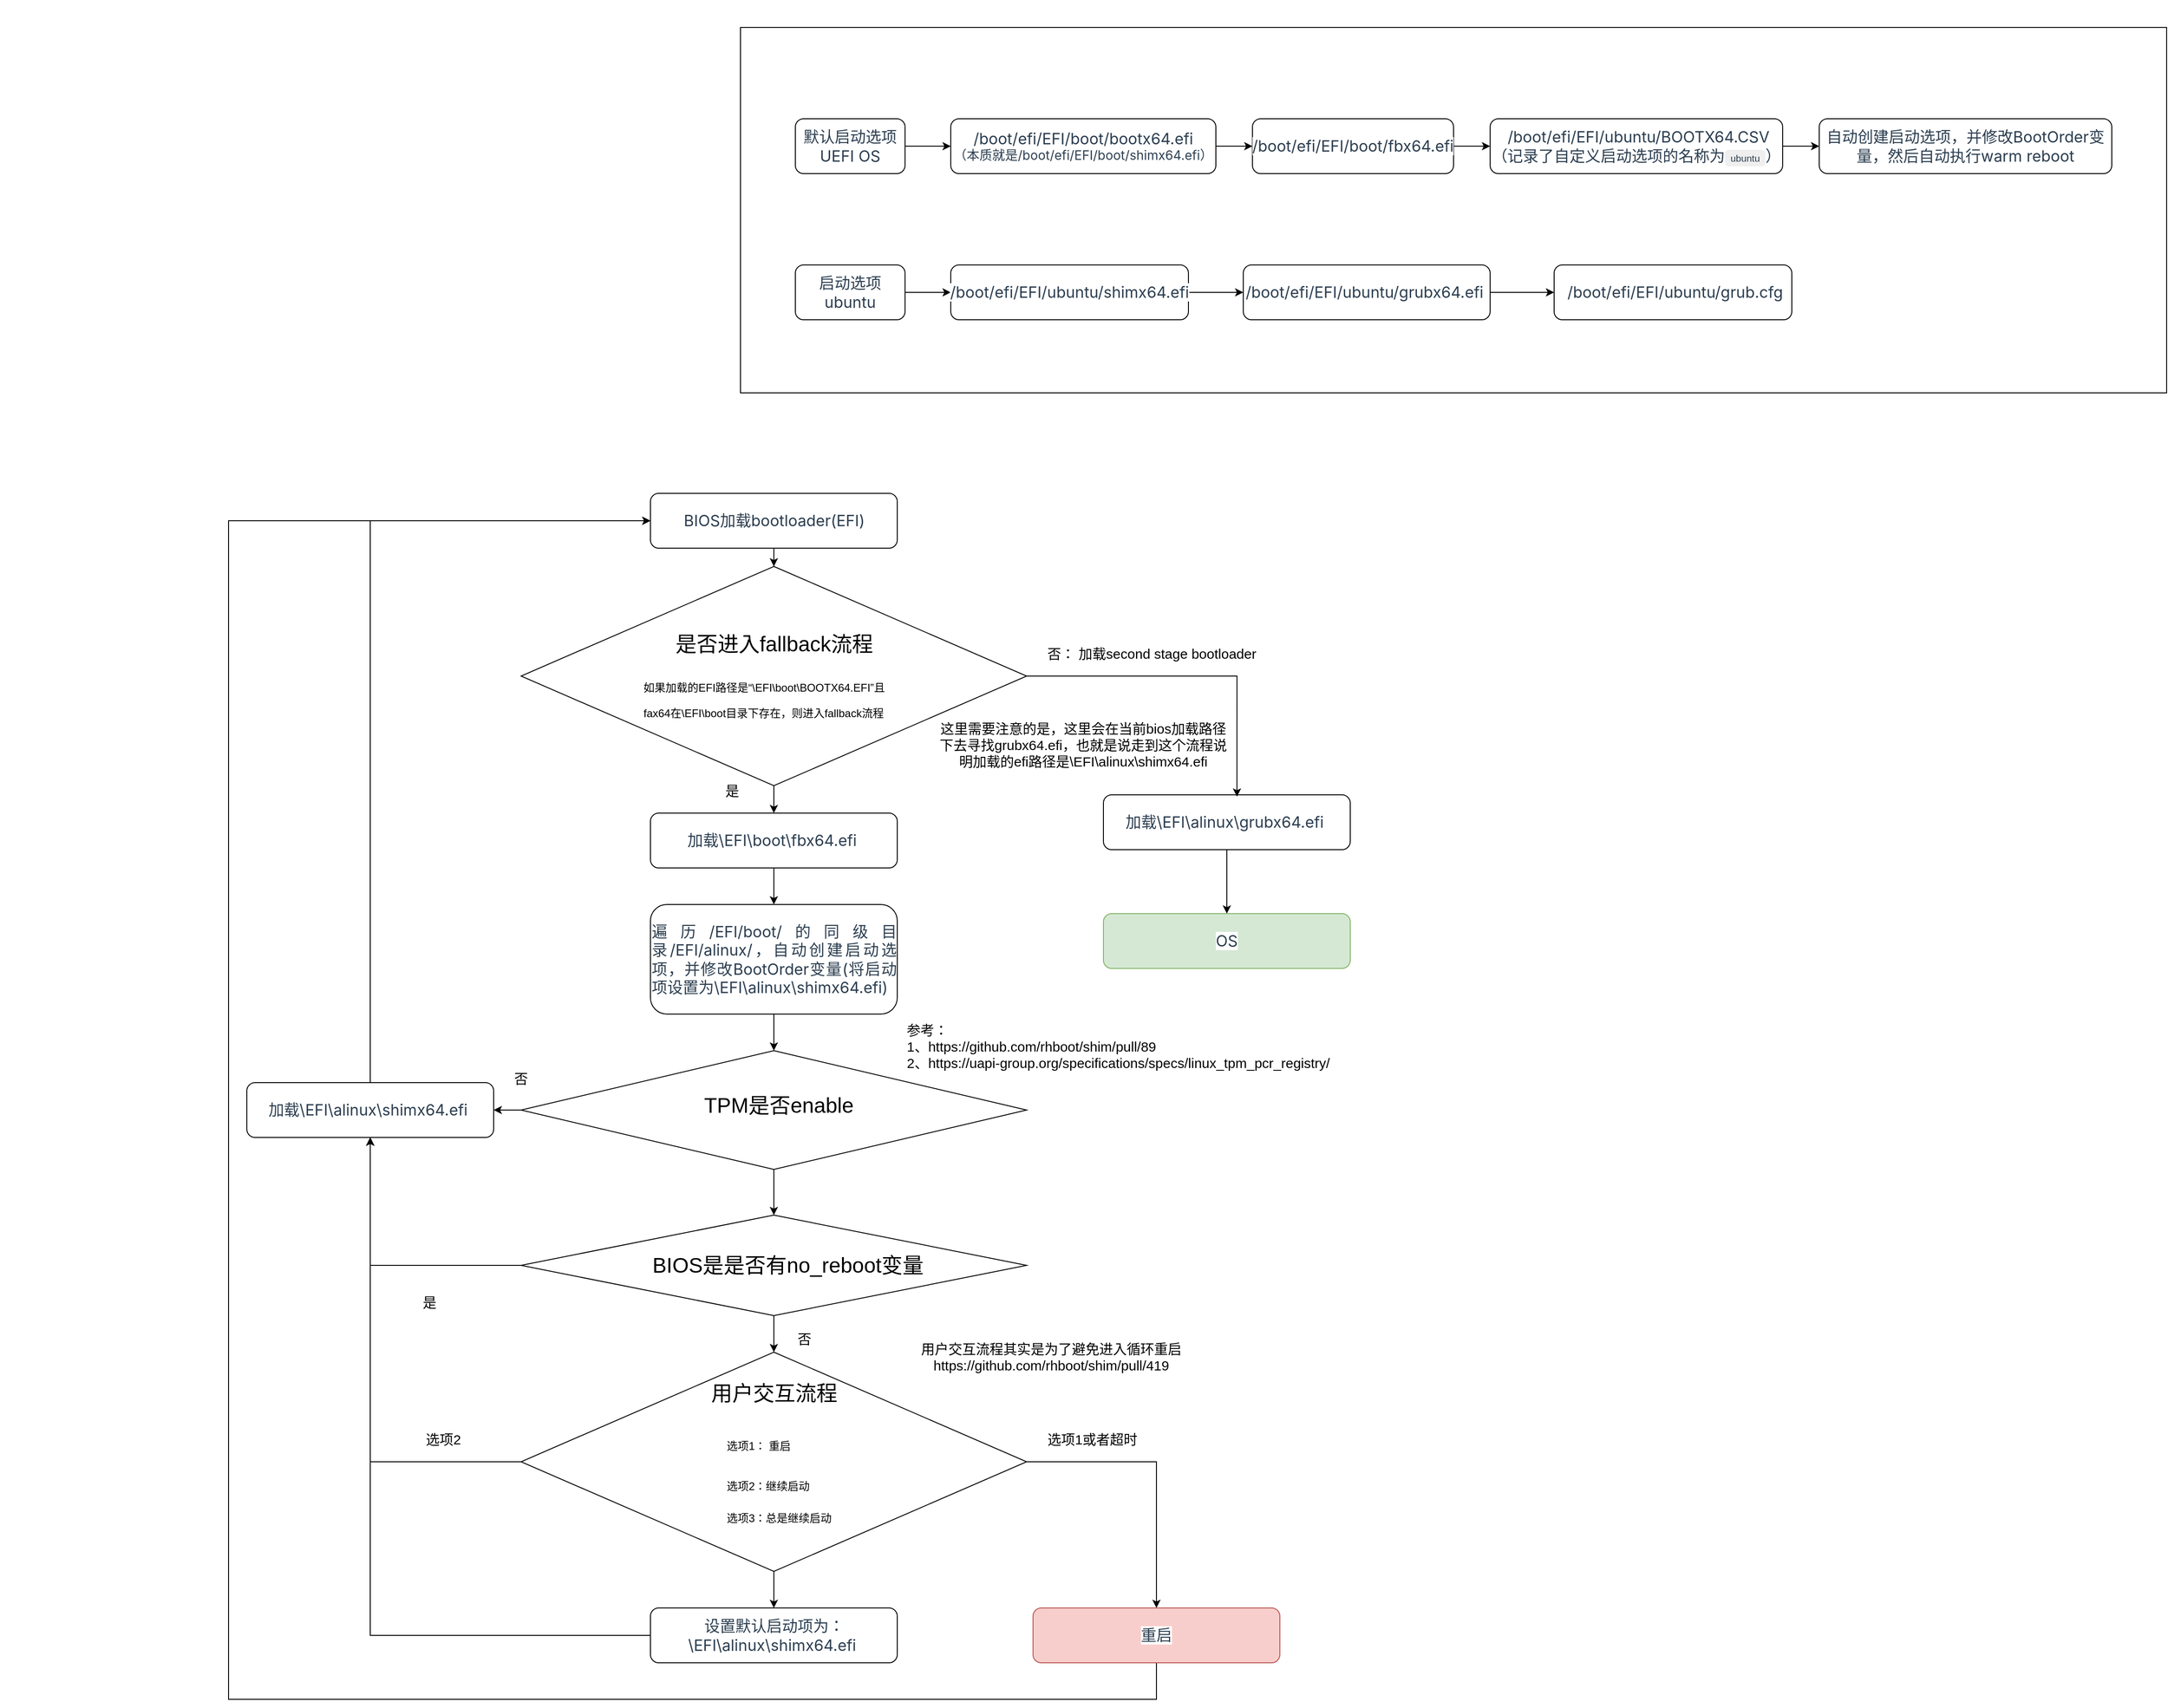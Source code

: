 <mxfile version="24.7.13">
  <diagram name="第 1 页" id="mMlDlkdDfd4doMFzdmtv">
    <mxGraphModel dx="3728" dy="1106" grid="1" gridSize="10" guides="1" tooltips="1" connect="1" arrows="1" fold="1" page="1" pageScale="1" pageWidth="827" pageHeight="1169" math="0" shadow="0">
      <root>
        <mxCell id="0" />
        <mxCell id="1" parent="0" />
        <mxCell id="ULLMlvIF7ydcDEZkrely-18" value="" style="rounded=0;whiteSpace=wrap;html=1;" parent="1" vertex="1">
          <mxGeometry x="-810" y="100" width="1560" height="400" as="geometry" />
        </mxCell>
        <mxCell id="ULLMlvIF7ydcDEZkrely-6" style="edgeStyle=orthogonalEdgeStyle;rounded=0;orthogonalLoop=1;jettySize=auto;html=1;exitX=1;exitY=0.5;exitDx=0;exitDy=0;" parent="1" source="ULLMlvIF7ydcDEZkrely-1" target="ULLMlvIF7ydcDEZkrely-2" edge="1">
          <mxGeometry relative="1" as="geometry" />
        </mxCell>
        <mxCell id="ULLMlvIF7ydcDEZkrely-1" value="&lt;span style=&quot;color: rgb(44, 62, 80); font-family: -apple-system, BlinkMacSystemFont, &amp;quot;Segoe UI&amp;quot;, Roboto, &amp;quot;Helvetica Neue&amp;quot;, Arial, &amp;quot;Noto Sans&amp;quot;, STHeiti, &amp;quot;Microsoft YaHei&amp;quot;, SimSun, sans-serif, &amp;quot;Apple Color Emoji&amp;quot;, &amp;quot;Segoe UI Emoji&amp;quot;, &amp;quot;Segoe UI Symbol&amp;quot;, &amp;quot;Noto Color Emoji&amp;quot;; font-size: 17px; text-align: justify; background-color: rgb(255, 255, 255);&quot;&gt;默认启动选项UEFI OS&lt;/span&gt;" style="rounded=1;whiteSpace=wrap;html=1;" parent="1" vertex="1">
          <mxGeometry x="-750" y="200" width="120" height="60" as="geometry" />
        </mxCell>
        <mxCell id="ULLMlvIF7ydcDEZkrely-7" style="edgeStyle=orthogonalEdgeStyle;rounded=0;orthogonalLoop=1;jettySize=auto;html=1;entryX=0;entryY=0.5;entryDx=0;entryDy=0;" parent="1" source="ULLMlvIF7ydcDEZkrely-2" target="ULLMlvIF7ydcDEZkrely-3" edge="1">
          <mxGeometry relative="1" as="geometry" />
        </mxCell>
        <mxCell id="ULLMlvIF7ydcDEZkrely-2" value="&lt;span style=&quot;color: rgb(44, 62, 80); font-family: -apple-system, BlinkMacSystemFont, &amp;quot;Segoe UI&amp;quot;, Roboto, &amp;quot;Helvetica Neue&amp;quot;, Arial, &amp;quot;Noto Sans&amp;quot;, STHeiti, &amp;quot;Microsoft YaHei&amp;quot;, SimSun, sans-serif, &amp;quot;Apple Color Emoji&amp;quot;, &amp;quot;Segoe UI Emoji&amp;quot;, &amp;quot;Segoe UI Symbol&amp;quot;, &amp;quot;Noto Color Emoji&amp;quot;; font-size: 17px; text-align: justify; background-color: rgb(255, 255, 255);&quot;&gt;/boot/efi/EFI/boot/bootx64.efi&lt;/span&gt;&lt;div style=&quot;font-size: 14px;&quot;&gt;&lt;span style=&quot;color: rgb(44, 62, 80); font-family: -apple-system, BlinkMacSystemFont, &amp;quot;Segoe UI&amp;quot;, Roboto, &amp;quot;Helvetica Neue&amp;quot;, Arial, &amp;quot;Noto Sans&amp;quot;, STHeiti, &amp;quot;Microsoft YaHei&amp;quot;, SimSun, sans-serif, &amp;quot;Apple Color Emoji&amp;quot;, &amp;quot;Segoe UI Emoji&amp;quot;, &amp;quot;Segoe UI Symbol&amp;quot;, &amp;quot;Noto Color Emoji&amp;quot;; text-align: justify; background-color: rgb(255, 255, 255);&quot;&gt;（本质就是&lt;/span&gt;&lt;span style=&quot;background-color: rgb(255, 255, 255); color: rgb(44, 62, 80); font-family: -apple-system, BlinkMacSystemFont, &amp;quot;Segoe UI&amp;quot;, Roboto, &amp;quot;Helvetica Neue&amp;quot;, Arial, &amp;quot;Noto Sans&amp;quot;, STHeiti, &amp;quot;Microsoft YaHei&amp;quot;, SimSun, sans-serif, &amp;quot;Apple Color Emoji&amp;quot;, &amp;quot;Segoe UI Emoji&amp;quot;, &amp;quot;Segoe UI Symbol&amp;quot;, &amp;quot;Noto Color Emoji&amp;quot;; text-align: justify;&quot;&gt;/boot/efi&lt;/span&gt;&lt;span style=&quot;background-color: rgb(255, 255, 255); color: rgb(44, 62, 80); font-family: -apple-system, BlinkMacSystemFont, &amp;quot;Segoe UI&amp;quot;, Roboto, &amp;quot;Helvetica Neue&amp;quot;, Arial, &amp;quot;Noto Sans&amp;quot;, STHeiti, &amp;quot;Microsoft YaHei&amp;quot;, SimSun, sans-serif, &amp;quot;Apple Color Emoji&amp;quot;, &amp;quot;Segoe UI Emoji&amp;quot;, &amp;quot;Segoe UI Symbol&amp;quot;, &amp;quot;Noto Color Emoji&amp;quot;; text-align: justify;&quot;&gt;/EFI/boot/shimx64.efi）&lt;/span&gt;&lt;/div&gt;" style="rounded=1;whiteSpace=wrap;html=1;" parent="1" vertex="1">
          <mxGeometry x="-580" y="200" width="290" height="60" as="geometry" />
        </mxCell>
        <mxCell id="ULLMlvIF7ydcDEZkrely-8" style="edgeStyle=orthogonalEdgeStyle;rounded=0;orthogonalLoop=1;jettySize=auto;html=1;exitX=1;exitY=0.5;exitDx=0;exitDy=0;entryX=0;entryY=0.5;entryDx=0;entryDy=0;" parent="1" source="ULLMlvIF7ydcDEZkrely-3" target="ULLMlvIF7ydcDEZkrely-4" edge="1">
          <mxGeometry relative="1" as="geometry" />
        </mxCell>
        <mxCell id="ULLMlvIF7ydcDEZkrely-3" value="&lt;span style=&quot;color: rgb(44, 62, 80); font-family: -apple-system, BlinkMacSystemFont, &amp;quot;Segoe UI&amp;quot;, Roboto, &amp;quot;Helvetica Neue&amp;quot;, Arial, &amp;quot;Noto Sans&amp;quot;, STHeiti, &amp;quot;Microsoft YaHei&amp;quot;, SimSun, sans-serif, &amp;quot;Apple Color Emoji&amp;quot;, &amp;quot;Segoe UI Emoji&amp;quot;, &amp;quot;Segoe UI Symbol&amp;quot;, &amp;quot;Noto Color Emoji&amp;quot;; font-size: 17px; text-align: justify; background-color: rgb(255, 255, 255);&quot;&gt;/boot/efi&lt;/span&gt;&lt;span style=&quot;color: rgb(44, 62, 80); font-family: -apple-system, BlinkMacSystemFont, &amp;quot;Segoe UI&amp;quot;, Roboto, &amp;quot;Helvetica Neue&amp;quot;, Arial, &amp;quot;Noto Sans&amp;quot;, STHeiti, &amp;quot;Microsoft YaHei&amp;quot;, SimSun, sans-serif, &amp;quot;Apple Color Emoji&amp;quot;, &amp;quot;Segoe UI Emoji&amp;quot;, &amp;quot;Segoe UI Symbol&amp;quot;, &amp;quot;Noto Color Emoji&amp;quot;; font-size: 17px; text-align: justify; background-color: rgb(255, 255, 255);&quot;&gt;/EFI/boot/fbx64.efi&lt;/span&gt;" style="rounded=1;whiteSpace=wrap;html=1;" parent="1" vertex="1">
          <mxGeometry x="-250" y="200" width="220" height="60" as="geometry" />
        </mxCell>
        <mxCell id="ULLMlvIF7ydcDEZkrely-9" style="edgeStyle=orthogonalEdgeStyle;rounded=0;orthogonalLoop=1;jettySize=auto;html=1;" parent="1" source="ULLMlvIF7ydcDEZkrely-4" target="ULLMlvIF7ydcDEZkrely-5" edge="1">
          <mxGeometry relative="1" as="geometry" />
        </mxCell>
        <mxCell id="ULLMlvIF7ydcDEZkrely-4" value="&lt;span style=&quot;color: rgb(44, 62, 80); font-family: -apple-system, BlinkMacSystemFont, &amp;quot;Segoe UI&amp;quot;, Roboto, &amp;quot;Helvetica Neue&amp;quot;, Arial, &amp;quot;Noto Sans&amp;quot;, STHeiti, &amp;quot;Microsoft YaHei&amp;quot;, SimSun, sans-serif, &amp;quot;Apple Color Emoji&amp;quot;, &amp;quot;Segoe UI Emoji&amp;quot;, &amp;quot;Segoe UI Symbol&amp;quot;, &amp;quot;Noto Color Emoji&amp;quot;; font-size: 17px; text-align: justify; background-color: rgb(255, 255, 255);&quot;&gt;&amp;nbsp;&lt;/span&gt;&lt;span style=&quot;color: rgb(44, 62, 80); font-family: -apple-system, BlinkMacSystemFont, &amp;quot;Segoe UI&amp;quot;, Roboto, &amp;quot;Helvetica Neue&amp;quot;, Arial, &amp;quot;Noto Sans&amp;quot;, STHeiti, &amp;quot;Microsoft YaHei&amp;quot;, SimSun, sans-serif, &amp;quot;Apple Color Emoji&amp;quot;, &amp;quot;Segoe UI Emoji&amp;quot;, &amp;quot;Segoe UI Symbol&amp;quot;, &amp;quot;Noto Color Emoji&amp;quot;; font-size: 17px; text-align: justify; background-color: rgb(255, 255, 255);&quot;&gt;/boot/efi&lt;/span&gt;&lt;span style=&quot;color: rgb(44, 62, 80); font-family: -apple-system, BlinkMacSystemFont, &amp;quot;Segoe UI&amp;quot;, Roboto, &amp;quot;Helvetica Neue&amp;quot;, Arial, &amp;quot;Noto Sans&amp;quot;, STHeiti, &amp;quot;Microsoft YaHei&amp;quot;, SimSun, sans-serif, &amp;quot;Apple Color Emoji&amp;quot;, &amp;quot;Segoe UI Emoji&amp;quot;, &amp;quot;Segoe UI Symbol&amp;quot;, &amp;quot;Noto Color Emoji&amp;quot;; font-size: 17px; text-align: justify; background-color: rgb(255, 255, 255);&quot;&gt;/EFI/ubuntu/BOOTX64.CSV&lt;/span&gt;&lt;div&gt;&lt;span style=&quot;color: rgb(44, 62, 80); font-family: -apple-system, BlinkMacSystemFont, &amp;quot;Segoe UI&amp;quot;, Roboto, &amp;quot;Helvetica Neue&amp;quot;, Arial, &amp;quot;Noto Sans&amp;quot;, STHeiti, &amp;quot;Microsoft YaHei&amp;quot;, SimSun, sans-serif, &amp;quot;Apple Color Emoji&amp;quot;, &amp;quot;Segoe UI Emoji&amp;quot;, &amp;quot;Segoe UI Symbol&amp;quot;, &amp;quot;Noto Color Emoji&amp;quot;; font-size: 17px; text-align: justify; background-color: rgb(255, 255, 255);&quot;&gt;（记录了自定义启动选项的名称为&lt;/span&gt;&lt;code style=&quot;margin: 0px; padding: 3px 6px; border-radius: 4px; background: rgba(127, 127, 127, 0.12); font-size: 0.875em; overflow-wrap: break-word; font-family: var(--font-family-mono); color: rgb(44, 62, 80); text-align: justify;&quot;&gt;ubuntu&lt;/code&gt;&lt;span style=&quot;color: rgb(44, 62, 80); font-family: -apple-system, BlinkMacSystemFont, &amp;quot;Segoe UI&amp;quot;, Roboto, &amp;quot;Helvetica Neue&amp;quot;, Arial, &amp;quot;Noto Sans&amp;quot;, STHeiti, &amp;quot;Microsoft YaHei&amp;quot;, SimSun, sans-serif, &amp;quot;Apple Color Emoji&amp;quot;, &amp;quot;Segoe UI Emoji&amp;quot;, &amp;quot;Segoe UI Symbol&amp;quot;, &amp;quot;Noto Color Emoji&amp;quot;; font-size: 17px; text-align: justify; background-color: rgb(255, 255, 255);&quot;&gt;）&lt;/span&gt;&lt;/div&gt;" style="rounded=1;whiteSpace=wrap;html=1;" parent="1" vertex="1">
          <mxGeometry x="10" y="200" width="320" height="60" as="geometry" />
        </mxCell>
        <mxCell id="ULLMlvIF7ydcDEZkrely-5" value="&lt;span style=&quot;color: rgb(44, 62, 80); font-family: -apple-system, BlinkMacSystemFont, &amp;quot;Segoe UI&amp;quot;, Roboto, &amp;quot;Helvetica Neue&amp;quot;, Arial, &amp;quot;Noto Sans&amp;quot;, STHeiti, &amp;quot;Microsoft YaHei&amp;quot;, SimSun, sans-serif, &amp;quot;Apple Color Emoji&amp;quot;, &amp;quot;Segoe UI Emoji&amp;quot;, &amp;quot;Segoe UI Symbol&amp;quot;, &amp;quot;Noto Color Emoji&amp;quot;; font-size: 17px; text-align: justify; background-color: rgb(255, 255, 255);&quot;&gt;自动创建启动选项，并修改BootOrder变量，然后自动执行warm reboot&lt;/span&gt;" style="rounded=1;whiteSpace=wrap;html=1;" parent="1" vertex="1">
          <mxGeometry x="370" y="200" width="320" height="60" as="geometry" />
        </mxCell>
        <mxCell id="ULLMlvIF7ydcDEZkrely-14" style="edgeStyle=orthogonalEdgeStyle;rounded=0;orthogonalLoop=1;jettySize=auto;html=1;exitX=1;exitY=0.5;exitDx=0;exitDy=0;" parent="1" source="ULLMlvIF7ydcDEZkrely-10" target="ULLMlvIF7ydcDEZkrely-11" edge="1">
          <mxGeometry relative="1" as="geometry" />
        </mxCell>
        <mxCell id="ULLMlvIF7ydcDEZkrely-10" value="&lt;span style=&quot;color: rgb(44, 62, 80); font-family: -apple-system, BlinkMacSystemFont, &amp;quot;Segoe UI&amp;quot;, Roboto, &amp;quot;Helvetica Neue&amp;quot;, Arial, &amp;quot;Noto Sans&amp;quot;, STHeiti, &amp;quot;Microsoft YaHei&amp;quot;, SimSun, sans-serif, &amp;quot;Apple Color Emoji&amp;quot;, &amp;quot;Segoe UI Emoji&amp;quot;, &amp;quot;Segoe UI Symbol&amp;quot;, &amp;quot;Noto Color Emoji&amp;quot;; font-size: 17px; text-align: justify; background-color: rgb(255, 255, 255);&quot;&gt;启动选项ubuntu&lt;/span&gt;" style="rounded=1;whiteSpace=wrap;html=1;" parent="1" vertex="1">
          <mxGeometry x="-750" y="360" width="120" height="60" as="geometry" />
        </mxCell>
        <mxCell id="ULLMlvIF7ydcDEZkrely-15" style="edgeStyle=orthogonalEdgeStyle;rounded=0;orthogonalLoop=1;jettySize=auto;html=1;exitX=1;exitY=0.5;exitDx=0;exitDy=0;entryX=0;entryY=0.5;entryDx=0;entryDy=0;" parent="1" source="ULLMlvIF7ydcDEZkrely-11" target="ULLMlvIF7ydcDEZkrely-12" edge="1">
          <mxGeometry relative="1" as="geometry" />
        </mxCell>
        <mxCell id="ULLMlvIF7ydcDEZkrely-11" value="&lt;span style=&quot;color: rgb(44, 62, 80); font-family: -apple-system, BlinkMacSystemFont, &amp;quot;Segoe UI&amp;quot;, Roboto, &amp;quot;Helvetica Neue&amp;quot;, Arial, &amp;quot;Noto Sans&amp;quot;, STHeiti, &amp;quot;Microsoft YaHei&amp;quot;, SimSun, sans-serif, &amp;quot;Apple Color Emoji&amp;quot;, &amp;quot;Segoe UI Emoji&amp;quot;, &amp;quot;Segoe UI Symbol&amp;quot;, &amp;quot;Noto Color Emoji&amp;quot;; font-size: 17px; text-align: justify; background-color: rgb(255, 255, 255);&quot;&gt;/boot/efi&lt;/span&gt;&lt;span style=&quot;color: rgb(44, 62, 80); font-family: -apple-system, BlinkMacSystemFont, &amp;quot;Segoe UI&amp;quot;, Roboto, &amp;quot;Helvetica Neue&amp;quot;, Arial, &amp;quot;Noto Sans&amp;quot;, STHeiti, &amp;quot;Microsoft YaHei&amp;quot;, SimSun, sans-serif, &amp;quot;Apple Color Emoji&amp;quot;, &amp;quot;Segoe UI Emoji&amp;quot;, &amp;quot;Segoe UI Symbol&amp;quot;, &amp;quot;Noto Color Emoji&amp;quot;; font-size: 17px; text-align: justify; background-color: rgb(255, 255, 255);&quot;&gt;/EFI/ubuntu/shimx64.efi&lt;/span&gt;" style="rounded=1;whiteSpace=wrap;html=1;" parent="1" vertex="1">
          <mxGeometry x="-580" y="360" width="260" height="60" as="geometry" />
        </mxCell>
        <mxCell id="ULLMlvIF7ydcDEZkrely-16" style="edgeStyle=orthogonalEdgeStyle;rounded=0;orthogonalLoop=1;jettySize=auto;html=1;exitX=1;exitY=0.5;exitDx=0;exitDy=0;entryX=0;entryY=0.5;entryDx=0;entryDy=0;" parent="1" source="ULLMlvIF7ydcDEZkrely-12" target="ULLMlvIF7ydcDEZkrely-13" edge="1">
          <mxGeometry relative="1" as="geometry" />
        </mxCell>
        <mxCell id="ULLMlvIF7ydcDEZkrely-12" value="&lt;span style=&quot;color: rgb(44, 62, 80); font-family: -apple-system, BlinkMacSystemFont, &amp;quot;Segoe UI&amp;quot;, Roboto, &amp;quot;Helvetica Neue&amp;quot;, Arial, &amp;quot;Noto Sans&amp;quot;, STHeiti, &amp;quot;Microsoft YaHei&amp;quot;, SimSun, sans-serif, &amp;quot;Apple Color Emoji&amp;quot;, &amp;quot;Segoe UI Emoji&amp;quot;, &amp;quot;Segoe UI Symbol&amp;quot;, &amp;quot;Noto Color Emoji&amp;quot;; font-size: 17px; text-align: justify; background-color: rgb(255, 255, 255);&quot;&gt;/boot/efi&lt;/span&gt;&lt;span style=&quot;color: rgb(44, 62, 80); font-family: -apple-system, BlinkMacSystemFont, &amp;quot;Segoe UI&amp;quot;, Roboto, &amp;quot;Helvetica Neue&amp;quot;, Arial, &amp;quot;Noto Sans&amp;quot;, STHeiti, &amp;quot;Microsoft YaHei&amp;quot;, SimSun, sans-serif, &amp;quot;Apple Color Emoji&amp;quot;, &amp;quot;Segoe UI Emoji&amp;quot;, &amp;quot;Segoe UI Symbol&amp;quot;, &amp;quot;Noto Color Emoji&amp;quot;; font-size: 17px; text-align: justify; background-color: rgb(255, 255, 255);&quot;&gt;/EFI/ubuntu/grubx64.efi&amp;nbsp;&lt;/span&gt;" style="rounded=1;whiteSpace=wrap;html=1;" parent="1" vertex="1">
          <mxGeometry x="-260" y="360" width="270" height="60" as="geometry" />
        </mxCell>
        <mxCell id="ULLMlvIF7ydcDEZkrely-13" value="&lt;span style=&quot;color: rgb(44, 62, 80); font-family: -apple-system, BlinkMacSystemFont, &amp;quot;Segoe UI&amp;quot;, Roboto, &amp;quot;Helvetica Neue&amp;quot;, Arial, &amp;quot;Noto Sans&amp;quot;, STHeiti, &amp;quot;Microsoft YaHei&amp;quot;, SimSun, sans-serif, &amp;quot;Apple Color Emoji&amp;quot;, &amp;quot;Segoe UI Emoji&amp;quot;, &amp;quot;Segoe UI Symbol&amp;quot;, &amp;quot;Noto Color Emoji&amp;quot;; font-size: 17px; text-align: justify; background-color: rgb(255, 255, 255);&quot;&gt;&amp;nbsp;&lt;/span&gt;&lt;span style=&quot;color: rgb(44, 62, 80); font-family: -apple-system, BlinkMacSystemFont, &amp;quot;Segoe UI&amp;quot;, Roboto, &amp;quot;Helvetica Neue&amp;quot;, Arial, &amp;quot;Noto Sans&amp;quot;, STHeiti, &amp;quot;Microsoft YaHei&amp;quot;, SimSun, sans-serif, &amp;quot;Apple Color Emoji&amp;quot;, &amp;quot;Segoe UI Emoji&amp;quot;, &amp;quot;Segoe UI Symbol&amp;quot;, &amp;quot;Noto Color Emoji&amp;quot;; font-size: 17px; text-align: justify; background-color: rgb(255, 255, 255);&quot;&gt;/boot/efi&lt;/span&gt;&lt;span style=&quot;color: rgb(44, 62, 80); font-family: -apple-system, BlinkMacSystemFont, &amp;quot;Segoe UI&amp;quot;, Roboto, &amp;quot;Helvetica Neue&amp;quot;, Arial, &amp;quot;Noto Sans&amp;quot;, STHeiti, &amp;quot;Microsoft YaHei&amp;quot;, SimSun, sans-serif, &amp;quot;Apple Color Emoji&amp;quot;, &amp;quot;Segoe UI Emoji&amp;quot;, &amp;quot;Segoe UI Symbol&amp;quot;, &amp;quot;Noto Color Emoji&amp;quot;; font-size: 17px; text-align: justify; background-color: rgb(255, 255, 255);&quot;&gt;/EFI/ubuntu/grub.cfg&lt;/span&gt;" style="rounded=1;whiteSpace=wrap;html=1;" parent="1" vertex="1">
          <mxGeometry x="80" y="360" width="260" height="60" as="geometry" />
        </mxCell>
        <mxCell id="mZBOsqE5cRWJT8c39Yzn-1" value="" style="shape=image;verticalLabelPosition=bottom;labelBackgroundColor=default;verticalAlign=top;aspect=fixed;imageAspect=0;image=https://intranetproxy.alipay.com/skylark/lark/0/2024/png/86256527/1725971527057-cacfa0ba-c0ec-4c6c-9c57-be4963603fe7.png;" parent="1" vertex="1">
          <mxGeometry x="-1620" y="70" width="781.1" height="427" as="geometry" />
        </mxCell>
        <mxCell id="tkt-nYlQ8RUQgV1p8vgq-7" style="edgeStyle=orthogonalEdgeStyle;rounded=0;orthogonalLoop=1;jettySize=auto;html=1;entryX=0.5;entryY=0;entryDx=0;entryDy=0;" parent="1" source="mZBOsqE5cRWJT8c39Yzn-2" target="tkt-nYlQ8RUQgV1p8vgq-6" edge="1">
          <mxGeometry relative="1" as="geometry" />
        </mxCell>
        <mxCell id="mZBOsqE5cRWJT8c39Yzn-2" value="" style="rhombus;whiteSpace=wrap;html=1;" parent="1" vertex="1">
          <mxGeometry x="-1050" y="690" width="553" height="240" as="geometry" />
        </mxCell>
        <mxCell id="mZBOsqE5cRWJT8c39Yzn-3" value="&lt;h1 style=&quot;margin-top: 0px; line-height: 100%;&quot;&gt;&lt;span style=&quot;background-color: initial; font-size: 12px; font-weight: normal;&quot;&gt;如果加载的EFI路径是“\EFI\boot\BOOTX64.EFI”且fax64在\EFI\boot目录下存在，则进入fallback流程&lt;/span&gt;&lt;br&gt;&lt;/h1&gt;" style="text;html=1;whiteSpace=wrap;overflow=hidden;rounded=0;" parent="1" vertex="1">
          <mxGeometry x="-918.5" y="800" width="290" height="60" as="geometry" />
        </mxCell>
        <mxCell id="tkt-nYlQ8RUQgV1p8vgq-1" value="&lt;span style=&quot;font-size: 23px;&quot;&gt;是否进入fallback流程&lt;/span&gt;" style="text;html=1;align=center;verticalAlign=middle;whiteSpace=wrap;rounded=0;" parent="1" vertex="1">
          <mxGeometry x="-923.5" y="760" width="300" height="30" as="geometry" />
        </mxCell>
        <mxCell id="tkt-nYlQ8RUQgV1p8vgq-29" style="edgeStyle=orthogonalEdgeStyle;rounded=0;orthogonalLoop=1;jettySize=auto;html=1;entryX=0.5;entryY=0;entryDx=0;entryDy=0;" parent="1" source="tkt-nYlQ8RUQgV1p8vgq-3" target="tkt-nYlQ8RUQgV1p8vgq-28" edge="1">
          <mxGeometry relative="1" as="geometry" />
        </mxCell>
        <mxCell id="tkt-nYlQ8RUQgV1p8vgq-3" value="&lt;span style=&quot;color: rgb(44, 62, 80); font-family: -apple-system, BlinkMacSystemFont, &amp;quot;Segoe UI&amp;quot;, Roboto, &amp;quot;Helvetica Neue&amp;quot;, Arial, &amp;quot;Noto Sans&amp;quot;, STHeiti, &amp;quot;Microsoft YaHei&amp;quot;, SimSun, sans-serif, &amp;quot;Apple Color Emoji&amp;quot;, &amp;quot;Segoe UI Emoji&amp;quot;, &amp;quot;Segoe UI Symbol&amp;quot;, &amp;quot;Noto Color Emoji&amp;quot;; font-size: 17px; text-align: justify; background-color: rgb(255, 255, 255);&quot;&gt;加载\EFI\alinux\grubx64.efi&amp;nbsp;&lt;/span&gt;" style="rounded=1;whiteSpace=wrap;html=1;" parent="1" vertex="1">
          <mxGeometry x="-413" y="940" width="270" height="60" as="geometry" />
        </mxCell>
        <mxCell id="tkt-nYlQ8RUQgV1p8vgq-4" style="edgeStyle=orthogonalEdgeStyle;rounded=0;orthogonalLoop=1;jettySize=auto;html=1;entryX=0.541;entryY=0.033;entryDx=0;entryDy=0;entryPerimeter=0;" parent="1" source="mZBOsqE5cRWJT8c39Yzn-2" target="tkt-nYlQ8RUQgV1p8vgq-3" edge="1">
          <mxGeometry relative="1" as="geometry" />
        </mxCell>
        <mxCell id="tkt-nYlQ8RUQgV1p8vgq-5" value="&lt;font style=&quot;font-size: 15px;&quot;&gt;否： 加载second stage bootloader&lt;/font&gt;" style="text;html=1;align=center;verticalAlign=middle;whiteSpace=wrap;rounded=0;" parent="1" vertex="1">
          <mxGeometry x="-520" y="770" width="320" height="30" as="geometry" />
        </mxCell>
        <mxCell id="tkt-nYlQ8RUQgV1p8vgq-11" style="edgeStyle=orthogonalEdgeStyle;rounded=0;orthogonalLoop=1;jettySize=auto;html=1;" parent="1" source="tkt-nYlQ8RUQgV1p8vgq-6" target="tkt-nYlQ8RUQgV1p8vgq-8" edge="1">
          <mxGeometry relative="1" as="geometry" />
        </mxCell>
        <mxCell id="tkt-nYlQ8RUQgV1p8vgq-6" value="&lt;span style=&quot;color: rgb(44, 62, 80); font-family: -apple-system, BlinkMacSystemFont, &amp;quot;Segoe UI&amp;quot;, Roboto, &amp;quot;Helvetica Neue&amp;quot;, Arial, &amp;quot;Noto Sans&amp;quot;, STHeiti, &amp;quot;Microsoft YaHei&amp;quot;, SimSun, sans-serif, &amp;quot;Apple Color Emoji&amp;quot;, &amp;quot;Segoe UI Emoji&amp;quot;, &amp;quot;Segoe UI Symbol&amp;quot;, &amp;quot;Noto Color Emoji&amp;quot;; font-size: 17px; text-align: justify; background-color: rgb(255, 255, 255);&quot;&gt;加载\EFI\boot\fbx64.efi&amp;nbsp;&lt;/span&gt;" style="rounded=1;whiteSpace=wrap;html=1;" parent="1" vertex="1">
          <mxGeometry x="-908.5" y="960" width="270" height="60" as="geometry" />
        </mxCell>
        <mxCell id="tkt-nYlQ8RUQgV1p8vgq-16" style="edgeStyle=orthogonalEdgeStyle;rounded=0;orthogonalLoop=1;jettySize=auto;html=1;entryX=0.5;entryY=0;entryDx=0;entryDy=0;" parent="1" source="tkt-nYlQ8RUQgV1p8vgq-8" target="tkt-nYlQ8RUQgV1p8vgq-12" edge="1">
          <mxGeometry relative="1" as="geometry" />
        </mxCell>
        <mxCell id="tkt-nYlQ8RUQgV1p8vgq-8" value="&lt;div style=&quot;text-align: justify;&quot;&gt;&lt;font face=&quot;-apple-system, BlinkMacSystemFont, Segoe UI, Roboto, Helvetica Neue, Arial, Noto Sans, STHeiti, Microsoft YaHei, SimSun, sans-serif, Apple Color Emoji, Segoe UI Emoji, Segoe UI Symbol, Noto Color Emoji&quot; color=&quot;#2c3e50&quot;&gt;&lt;span style=&quot;font-size: 17px; background-color: rgb(255, 255, 255);&quot;&gt;遍历/EFI/boot/的同级目录/EFI/alinux/，&lt;/span&gt;&lt;/font&gt;&lt;span style=&quot;background-color: rgb(255, 255, 255); color: rgb(44, 62, 80); font-family: -apple-system, BlinkMacSystemFont, &amp;quot;Segoe UI&amp;quot;, Roboto, &amp;quot;Helvetica Neue&amp;quot;, Arial, &amp;quot;Noto Sans&amp;quot;, STHeiti, &amp;quot;Microsoft YaHei&amp;quot;, SimSun, sans-serif, &amp;quot;Apple Color Emoji&amp;quot;, &amp;quot;Segoe UI Emoji&amp;quot;, &amp;quot;Segoe UI Symbol&amp;quot;, &amp;quot;Noto Color Emoji&amp;quot;; font-size: 17px;&quot;&gt;自动创建启动选项，并修改BootOrder变量(将启动项设置为\EFI\alinux\shimx64.efi)&lt;/span&gt;&lt;/div&gt;" style="rounded=1;whiteSpace=wrap;html=1;" parent="1" vertex="1">
          <mxGeometry x="-908.5" y="1060" width="270" height="120" as="geometry" />
        </mxCell>
        <mxCell id="tkt-nYlQ8RUQgV1p8vgq-9" value="&lt;font style=&quot;font-size: 15px;&quot;&gt;是&lt;/font&gt;" style="text;html=1;align=center;verticalAlign=middle;whiteSpace=wrap;rounded=0;" parent="1" vertex="1">
          <mxGeometry x="-838.9" y="920" width="40" height="30" as="geometry" />
        </mxCell>
        <mxCell id="tkt-nYlQ8RUQgV1p8vgq-10" value="&lt;font style=&quot;font-size: 15px;&quot;&gt;这里需要注意的是，这里会在当前bios加载路径下去寻找grubx64.efi，也就是说走到这个流程说明加载的efi路径是\EFI\alinux\shimx64.efi&lt;/font&gt;" style="text;html=1;align=center;verticalAlign=middle;whiteSpace=wrap;rounded=0;" parent="1" vertex="1">
          <mxGeometry x="-595" y="870" width="320" height="30" as="geometry" />
        </mxCell>
        <mxCell id="tkt-nYlQ8RUQgV1p8vgq-18" style="edgeStyle=orthogonalEdgeStyle;rounded=0;orthogonalLoop=1;jettySize=auto;html=1;entryX=1;entryY=0.5;entryDx=0;entryDy=0;" parent="1" source="tkt-nYlQ8RUQgV1p8vgq-12" target="tkt-nYlQ8RUQgV1p8vgq-17" edge="1">
          <mxGeometry relative="1" as="geometry" />
        </mxCell>
        <mxCell id="tkt-nYlQ8RUQgV1p8vgq-23" style="edgeStyle=orthogonalEdgeStyle;rounded=0;orthogonalLoop=1;jettySize=auto;html=1;entryX=0.5;entryY=0;entryDx=0;entryDy=0;" parent="1" source="tkt-nYlQ8RUQgV1p8vgq-12" target="tkt-nYlQ8RUQgV1p8vgq-21" edge="1">
          <mxGeometry relative="1" as="geometry" />
        </mxCell>
        <mxCell id="tkt-nYlQ8RUQgV1p8vgq-12" value="" style="rhombus;whiteSpace=wrap;html=1;" parent="1" vertex="1">
          <mxGeometry x="-1050" y="1220" width="553" height="130" as="geometry" />
        </mxCell>
        <mxCell id="tkt-nYlQ8RUQgV1p8vgq-13" value="&lt;span style=&quot;font-size: 23px;&quot;&gt;TPM是否enable&lt;/span&gt;" style="text;html=1;align=center;verticalAlign=middle;whiteSpace=wrap;rounded=0;" parent="1" vertex="1">
          <mxGeometry x="-918.5" y="1265" width="300" height="30" as="geometry" />
        </mxCell>
        <mxCell id="tkt-nYlQ8RUQgV1p8vgq-15" style="edgeStyle=orthogonalEdgeStyle;rounded=0;orthogonalLoop=1;jettySize=auto;html=1;entryX=0.5;entryY=0;entryDx=0;entryDy=0;" parent="1" source="tkt-nYlQ8RUQgV1p8vgq-14" target="mZBOsqE5cRWJT8c39Yzn-2" edge="1">
          <mxGeometry relative="1" as="geometry" />
        </mxCell>
        <mxCell id="tkt-nYlQ8RUQgV1p8vgq-14" value="&lt;span style=&quot;color: rgb(44, 62, 80); font-family: -apple-system, BlinkMacSystemFont, &amp;quot;Segoe UI&amp;quot;, Roboto, &amp;quot;Helvetica Neue&amp;quot;, Arial, &amp;quot;Noto Sans&amp;quot;, STHeiti, &amp;quot;Microsoft YaHei&amp;quot;, SimSun, sans-serif, &amp;quot;Apple Color Emoji&amp;quot;, &amp;quot;Segoe UI Emoji&amp;quot;, &amp;quot;Segoe UI Symbol&amp;quot;, &amp;quot;Noto Color Emoji&amp;quot;; font-size: 17px; text-align: justify; background-color: rgb(255, 255, 255);&quot;&gt;BIOS加载bootloader(EFI)&lt;/span&gt;" style="rounded=1;whiteSpace=wrap;html=1;" parent="1" vertex="1">
          <mxGeometry x="-908.5" y="610" width="270" height="60" as="geometry" />
        </mxCell>
        <mxCell id="tkt-nYlQ8RUQgV1p8vgq-19" style="edgeStyle=orthogonalEdgeStyle;rounded=0;orthogonalLoop=1;jettySize=auto;html=1;entryX=0;entryY=0.5;entryDx=0;entryDy=0;exitX=0.5;exitY=0;exitDx=0;exitDy=0;" parent="1" source="tkt-nYlQ8RUQgV1p8vgq-17" target="tkt-nYlQ8RUQgV1p8vgq-14" edge="1">
          <mxGeometry relative="1" as="geometry" />
        </mxCell>
        <mxCell id="tkt-nYlQ8RUQgV1p8vgq-17" value="&lt;span style=&quot;color: rgb(44, 62, 80); font-family: -apple-system, BlinkMacSystemFont, &amp;quot;Segoe UI&amp;quot;, Roboto, &amp;quot;Helvetica Neue&amp;quot;, Arial, &amp;quot;Noto Sans&amp;quot;, STHeiti, &amp;quot;Microsoft YaHei&amp;quot;, SimSun, sans-serif, &amp;quot;Apple Color Emoji&amp;quot;, &amp;quot;Segoe UI Emoji&amp;quot;, &amp;quot;Segoe UI Symbol&amp;quot;, &amp;quot;Noto Color Emoji&amp;quot;; font-size: 17px; text-align: justify; background-color: rgb(255, 255, 255);&quot;&gt;加载\EFI\alinux\shimx64.efi&amp;nbsp;&lt;/span&gt;" style="rounded=1;whiteSpace=wrap;html=1;" parent="1" vertex="1">
          <mxGeometry x="-1350" y="1255" width="270" height="60" as="geometry" />
        </mxCell>
        <mxCell id="tkt-nYlQ8RUQgV1p8vgq-20" value="&lt;font style=&quot;font-size: 15px;&quot;&gt;否&lt;/font&gt;" style="text;html=1;align=center;verticalAlign=middle;whiteSpace=wrap;rounded=0;" parent="1" vertex="1">
          <mxGeometry x="-1070" y="1235" width="40" height="30" as="geometry" />
        </mxCell>
        <mxCell id="tkt-nYlQ8RUQgV1p8vgq-24" style="edgeStyle=orthogonalEdgeStyle;rounded=0;orthogonalLoop=1;jettySize=auto;html=1;entryX=0.5;entryY=1;entryDx=0;entryDy=0;" parent="1" source="tkt-nYlQ8RUQgV1p8vgq-21" target="tkt-nYlQ8RUQgV1p8vgq-17" edge="1">
          <mxGeometry relative="1" as="geometry" />
        </mxCell>
        <mxCell id="tkt-nYlQ8RUQgV1p8vgq-37" style="edgeStyle=orthogonalEdgeStyle;rounded=0;orthogonalLoop=1;jettySize=auto;html=1;entryX=0.5;entryY=0;entryDx=0;entryDy=0;" parent="1" source="tkt-nYlQ8RUQgV1p8vgq-21" target="tkt-nYlQ8RUQgV1p8vgq-32" edge="1">
          <mxGeometry relative="1" as="geometry" />
        </mxCell>
        <mxCell id="tkt-nYlQ8RUQgV1p8vgq-21" value="" style="rhombus;whiteSpace=wrap;html=1;" parent="1" vertex="1">
          <mxGeometry x="-1050" y="1400" width="553" height="110" as="geometry" />
        </mxCell>
        <mxCell id="tkt-nYlQ8RUQgV1p8vgq-22" value="&lt;span style=&quot;font-size: 23px;&quot;&gt;BIOS是是否有no_reboot变量&lt;/span&gt;" style="text;html=1;align=center;verticalAlign=middle;whiteSpace=wrap;rounded=0;" parent="1" vertex="1">
          <mxGeometry x="-908.5" y="1440" width="300" height="30" as="geometry" />
        </mxCell>
        <mxCell id="tkt-nYlQ8RUQgV1p8vgq-26" value="&lt;font style=&quot;font-size: 15px;&quot;&gt;是&lt;/font&gt;" style="text;html=1;align=center;verticalAlign=middle;whiteSpace=wrap;rounded=0;" parent="1" vertex="1">
          <mxGeometry x="-1170" y="1480" width="40" height="30" as="geometry" />
        </mxCell>
        <mxCell id="tkt-nYlQ8RUQgV1p8vgq-28" value="&lt;span style=&quot;color: rgb(44, 62, 80); font-family: -apple-system, BlinkMacSystemFont, &amp;quot;Segoe UI&amp;quot;, Roboto, &amp;quot;Helvetica Neue&amp;quot;, Arial, &amp;quot;Noto Sans&amp;quot;, STHeiti, &amp;quot;Microsoft YaHei&amp;quot;, SimSun, sans-serif, &amp;quot;Apple Color Emoji&amp;quot;, &amp;quot;Segoe UI Emoji&amp;quot;, &amp;quot;Segoe UI Symbol&amp;quot;, &amp;quot;Noto Color Emoji&amp;quot;; font-size: 17px; text-align: justify; background-color: rgb(255, 255, 255);&quot;&gt;OS&lt;br&gt;&lt;/span&gt;" style="rounded=1;whiteSpace=wrap;html=1;fillColor=#d5e8d4;strokeColor=#82b366;" parent="1" vertex="1">
          <mxGeometry x="-413" y="1070" width="270" height="60" as="geometry" />
        </mxCell>
        <mxCell id="tkt-nYlQ8RUQgV1p8vgq-35" style="edgeStyle=orthogonalEdgeStyle;rounded=0;orthogonalLoop=1;jettySize=auto;html=1;entryX=0.5;entryY=1;entryDx=0;entryDy=0;" parent="1" source="tkt-nYlQ8RUQgV1p8vgq-32" target="tkt-nYlQ8RUQgV1p8vgq-17" edge="1">
          <mxGeometry relative="1" as="geometry" />
        </mxCell>
        <mxCell id="tkt-nYlQ8RUQgV1p8vgq-39" style="edgeStyle=orthogonalEdgeStyle;rounded=0;orthogonalLoop=1;jettySize=auto;html=1;entryX=0.5;entryY=0;entryDx=0;entryDy=0;" parent="1" source="tkt-nYlQ8RUQgV1p8vgq-32" target="tkt-nYlQ8RUQgV1p8vgq-38" edge="1">
          <mxGeometry relative="1" as="geometry" />
        </mxCell>
        <mxCell id="tkt-nYlQ8RUQgV1p8vgq-43" style="edgeStyle=orthogonalEdgeStyle;rounded=0;orthogonalLoop=1;jettySize=auto;html=1;entryX=0.5;entryY=0;entryDx=0;entryDy=0;" parent="1" source="tkt-nYlQ8RUQgV1p8vgq-32" target="tkt-nYlQ8RUQgV1p8vgq-42" edge="1">
          <mxGeometry relative="1" as="geometry" />
        </mxCell>
        <mxCell id="tkt-nYlQ8RUQgV1p8vgq-32" value="" style="rhombus;whiteSpace=wrap;html=1;" parent="1" vertex="1">
          <mxGeometry x="-1050" y="1550" width="553" height="240" as="geometry" />
        </mxCell>
        <mxCell id="tkt-nYlQ8RUQgV1p8vgq-33" value="&lt;span style=&quot;font-size: 23px;&quot;&gt;用户交互流程&lt;/span&gt;" style="text;html=1;align=center;verticalAlign=middle;whiteSpace=wrap;rounded=0;" parent="1" vertex="1">
          <mxGeometry x="-923.5" y="1580" width="300" height="30" as="geometry" />
        </mxCell>
        <mxCell id="tkt-nYlQ8RUQgV1p8vgq-34" value="&lt;h1 style=&quot;margin-top: 0px; line-height: 100%;&quot;&gt;&lt;span style=&quot;background-color: initial; font-size: 12px; font-weight: normal;&quot;&gt;选项1： 重启&lt;/span&gt;&lt;/h1&gt;&lt;h1 style=&quot;margin-top: 0px; line-height: 100%;&quot;&gt;&lt;span style=&quot;background-color: initial; font-size: 12px; font-weight: normal;&quot;&gt;选项2：继续启动&lt;/span&gt;&lt;/h1&gt;&lt;div&gt;&lt;span style=&quot;background-color: initial; font-size: 12px; font-weight: normal;&quot;&gt;选项3：总是继续启动&lt;/span&gt;&lt;/div&gt;" style="text;html=1;whiteSpace=wrap;overflow=hidden;rounded=0;" parent="1" vertex="1">
          <mxGeometry x="-827" y="1630" width="290" height="110" as="geometry" />
        </mxCell>
        <mxCell id="tkt-nYlQ8RUQgV1p8vgq-36" value="&lt;font style=&quot;font-size: 15px;&quot;&gt;选项2&lt;/font&gt;" style="text;html=1;align=center;verticalAlign=middle;whiteSpace=wrap;rounded=0;" parent="1" vertex="1">
          <mxGeometry x="-1200" y="1630" width="130" height="30" as="geometry" />
        </mxCell>
        <mxCell id="tkt-nYlQ8RUQgV1p8vgq-40" style="edgeStyle=orthogonalEdgeStyle;rounded=0;orthogonalLoop=1;jettySize=auto;html=1;entryX=0;entryY=0.5;entryDx=0;entryDy=0;exitX=0.5;exitY=1;exitDx=0;exitDy=0;" parent="1" source="tkt-nYlQ8RUQgV1p8vgq-38" target="tkt-nYlQ8RUQgV1p8vgq-14" edge="1">
          <mxGeometry relative="1" as="geometry">
            <Array as="points">
              <mxPoint x="-355" y="1930" />
              <mxPoint x="-1370" y="1930" />
              <mxPoint x="-1370" y="640" />
            </Array>
          </mxGeometry>
        </mxCell>
        <mxCell id="tkt-nYlQ8RUQgV1p8vgq-38" value="&lt;span style=&quot;color: rgb(44, 62, 80); font-family: -apple-system, BlinkMacSystemFont, &amp;quot;Segoe UI&amp;quot;, Roboto, &amp;quot;Helvetica Neue&amp;quot;, Arial, &amp;quot;Noto Sans&amp;quot;, STHeiti, &amp;quot;Microsoft YaHei&amp;quot;, SimSun, sans-serif, &amp;quot;Apple Color Emoji&amp;quot;, &amp;quot;Segoe UI Emoji&amp;quot;, &amp;quot;Segoe UI Symbol&amp;quot;, &amp;quot;Noto Color Emoji&amp;quot;; font-size: 17px; text-align: justify; background-color: rgb(255, 255, 255);&quot;&gt;重启&lt;/span&gt;" style="rounded=1;whiteSpace=wrap;html=1;fillColor=#f8cecc;strokeColor=#b85450;" parent="1" vertex="1">
          <mxGeometry x="-490" y="1830" width="270" height="60" as="geometry" />
        </mxCell>
        <mxCell id="tkt-nYlQ8RUQgV1p8vgq-41" value="&lt;font style=&quot;font-size: 15px;&quot;&gt;选项1或者超时&lt;/font&gt;" style="text;html=1;align=center;verticalAlign=middle;whiteSpace=wrap;rounded=0;" parent="1" vertex="1">
          <mxGeometry x="-490" y="1630" width="130" height="30" as="geometry" />
        </mxCell>
        <mxCell id="tkt-nYlQ8RUQgV1p8vgq-44" style="edgeStyle=orthogonalEdgeStyle;rounded=0;orthogonalLoop=1;jettySize=auto;html=1;entryX=0.5;entryY=1;entryDx=0;entryDy=0;" parent="1" source="tkt-nYlQ8RUQgV1p8vgq-42" target="tkt-nYlQ8RUQgV1p8vgq-17" edge="1">
          <mxGeometry relative="1" as="geometry" />
        </mxCell>
        <mxCell id="tkt-nYlQ8RUQgV1p8vgq-42" value="&lt;span style=&quot;color: rgb(44, 62, 80); font-family: -apple-system, BlinkMacSystemFont, &amp;quot;Segoe UI&amp;quot;, Roboto, &amp;quot;Helvetica Neue&amp;quot;, Arial, &amp;quot;Noto Sans&amp;quot;, STHeiti, &amp;quot;Microsoft YaHei&amp;quot;, SimSun, sans-serif, &amp;quot;Apple Color Emoji&amp;quot;, &amp;quot;Segoe UI Emoji&amp;quot;, &amp;quot;Segoe UI Symbol&amp;quot;, &amp;quot;Noto Color Emoji&amp;quot;; font-size: 17px; text-align: justify; background-color: rgb(255, 255, 255);&quot;&gt;设置默认启动项为：\EFI\alinux\shimx64.efi&amp;nbsp;&lt;/span&gt;" style="rounded=1;whiteSpace=wrap;html=1;" parent="1" vertex="1">
          <mxGeometry x="-908.5" y="1830" width="270" height="60" as="geometry" />
        </mxCell>
        <mxCell id="tkt-nYlQ8RUQgV1p8vgq-45" value="&lt;font style=&quot;font-size: 15px;&quot;&gt;否&lt;/font&gt;" style="text;html=1;align=center;verticalAlign=middle;whiteSpace=wrap;rounded=0;" parent="1" vertex="1">
          <mxGeometry x="-760" y="1520" width="40" height="30" as="geometry" />
        </mxCell>
        <mxCell id="J4t0WMq6A24Ny8D8Oqep-1" value="&lt;font style=&quot;font-size: 15px;&quot;&gt;用户交互流程其实是为了避免进入循环重启&lt;/font&gt;&lt;div&gt;&lt;font style=&quot;&quot;&gt;&lt;span style=&quot;font-size: 15px;&quot;&gt;https://github.com/rhboot/shim/pull/419&lt;/span&gt;&lt;br&gt;&lt;/font&gt;&lt;/div&gt;" style="text;html=1;align=center;verticalAlign=middle;whiteSpace=wrap;rounded=0;" vertex="1" parent="1">
          <mxGeometry x="-630" y="1540" width="320" height="30" as="geometry" />
        </mxCell>
        <mxCell id="J4t0WMq6A24Ny8D8Oqep-2" value="&lt;span style=&quot;font-size: 15px;&quot;&gt;参考：&lt;/span&gt;&lt;br&gt;&lt;div&gt;&lt;font style=&quot;&quot;&gt;&lt;span style=&quot;font-size: 15px;&quot;&gt;1、&lt;/span&gt;&lt;/font&gt;&lt;span style=&quot;background-color: initial; font-size: 15px;&quot;&gt;https://github.com/rhboot/shim/pull/89&lt;/span&gt;&lt;/div&gt;&lt;div&gt;&lt;font style=&quot;&quot;&gt;&lt;span style=&quot;font-size: 15px;&quot;&gt;2、https://uapi-group.org/specifications/specs/linux_tpm_pcr_registry/&lt;/span&gt;&lt;br&gt;&lt;/font&gt;&lt;/div&gt;" style="text;html=1;align=left;verticalAlign=middle;whiteSpace=wrap;rounded=0;" vertex="1" parent="1">
          <mxGeometry x="-630" y="1180" width="570" height="70" as="geometry" />
        </mxCell>
      </root>
    </mxGraphModel>
  </diagram>
</mxfile>
